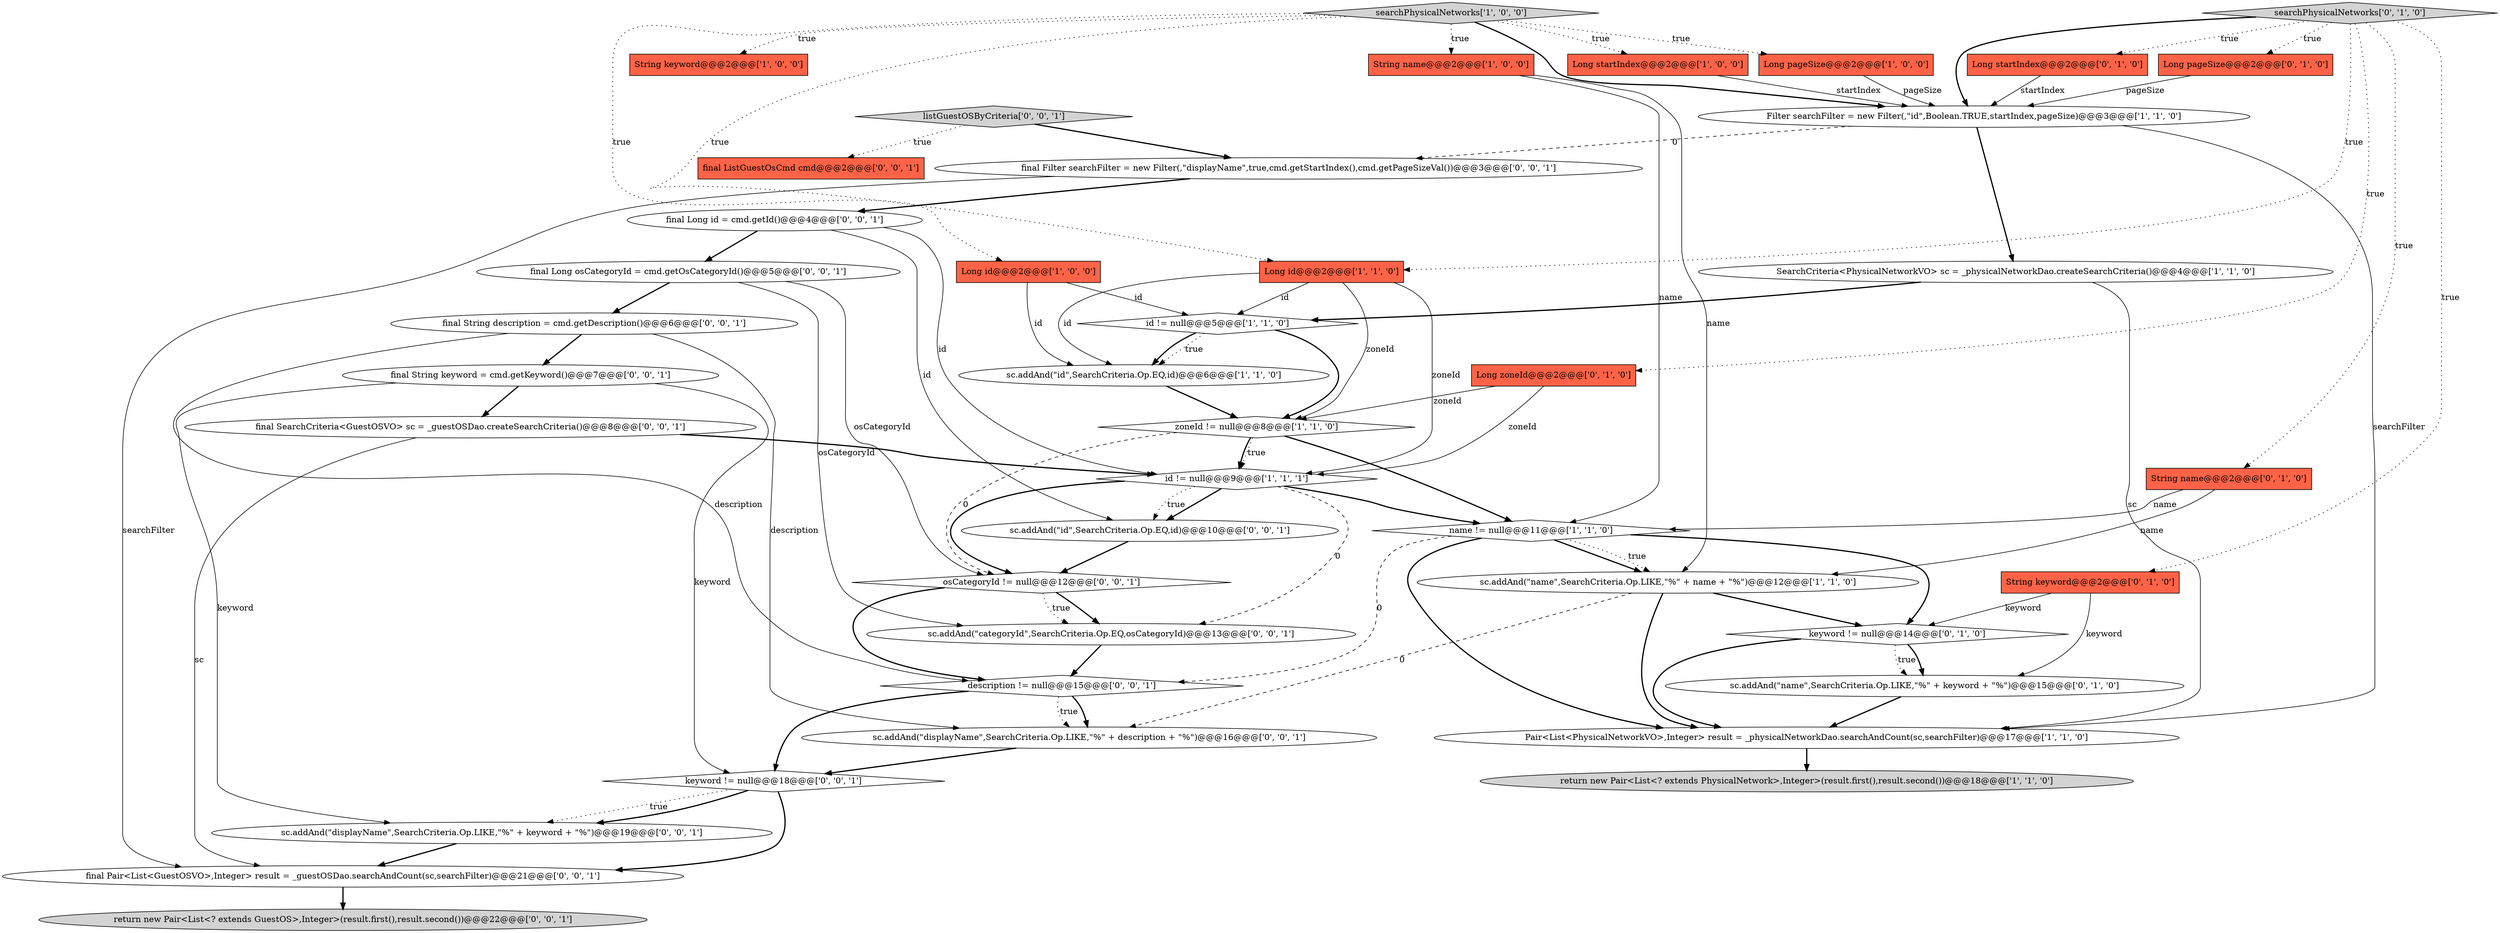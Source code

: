 digraph {
9 [style = filled, label = "String name@@@2@@@['1', '0', '0']", fillcolor = tomato, shape = box image = "AAA0AAABBB1BBB"];
12 [style = filled, label = "Long id@@@2@@@['1', '1', '0']", fillcolor = tomato, shape = box image = "AAA0AAABBB1BBB"];
4 [style = filled, label = "Long id@@@2@@@['1', '0', '0']", fillcolor = tomato, shape = box image = "AAA0AAABBB1BBB"];
18 [style = filled, label = "searchPhysicalNetworks['0', '1', '0']", fillcolor = lightgray, shape = diamond image = "AAA0AAABBB2BBB"];
0 [style = filled, label = "name != null@@@11@@@['1', '1', '0']", fillcolor = white, shape = diamond image = "AAA0AAABBB1BBB"];
3 [style = filled, label = "return new Pair<List<? extends PhysicalNetwork>,Integer>(result.first(),result.second())@@@18@@@['1', '1', '0']", fillcolor = lightgray, shape = ellipse image = "AAA0AAABBB1BBB"];
17 [style = filled, label = "String name@@@2@@@['0', '1', '0']", fillcolor = tomato, shape = box image = "AAA0AAABBB2BBB"];
25 [style = filled, label = "final Long osCategoryId = cmd.getOsCategoryId()@@@5@@@['0', '0', '1']", fillcolor = white, shape = ellipse image = "AAA0AAABBB3BBB"];
39 [style = filled, label = "sc.addAnd(\"id\",SearchCriteria.Op.EQ,id)@@@10@@@['0', '0', '1']", fillcolor = white, shape = ellipse image = "AAA0AAABBB3BBB"];
27 [style = filled, label = "final SearchCriteria<GuestOSVO> sc = _guestOSDao.createSearchCriteria()@@@8@@@['0', '0', '1']", fillcolor = white, shape = ellipse image = "AAA0AAABBB3BBB"];
35 [style = filled, label = "final Long id = cmd.getId()@@@4@@@['0', '0', '1']", fillcolor = white, shape = ellipse image = "AAA0AAABBB3BBB"];
21 [style = filled, label = "Long pageSize@@@2@@@['0', '1', '0']", fillcolor = tomato, shape = box image = "AAA0AAABBB2BBB"];
30 [style = filled, label = "description != null@@@15@@@['0', '0', '1']", fillcolor = white, shape = diamond image = "AAA0AAABBB3BBB"];
22 [style = filled, label = "Long startIndex@@@2@@@['0', '1', '0']", fillcolor = tomato, shape = box image = "AAA0AAABBB2BBB"];
32 [style = filled, label = "final ListGuestOsCmd cmd@@@2@@@['0', '0', '1']", fillcolor = tomato, shape = box image = "AAA0AAABBB3BBB"];
19 [style = filled, label = "String keyword@@@2@@@['0', '1', '0']", fillcolor = tomato, shape = box image = "AAA0AAABBB2BBB"];
40 [style = filled, label = "sc.addAnd(\"displayName\",SearchCriteria.Op.LIKE,\"%\" + keyword + \"%\")@@@19@@@['0', '0', '1']", fillcolor = white, shape = ellipse image = "AAA0AAABBB3BBB"];
7 [style = filled, label = "searchPhysicalNetworks['1', '0', '0']", fillcolor = lightgray, shape = diamond image = "AAA0AAABBB1BBB"];
34 [style = filled, label = "sc.addAnd(\"categoryId\",SearchCriteria.Op.EQ,osCategoryId)@@@13@@@['0', '0', '1']", fillcolor = white, shape = ellipse image = "AAA0AAABBB3BBB"];
24 [style = filled, label = "keyword != null@@@14@@@['0', '1', '0']", fillcolor = white, shape = diamond image = "AAA1AAABBB2BBB"];
2 [style = filled, label = "Long pageSize@@@2@@@['1', '0', '0']", fillcolor = tomato, shape = box image = "AAA0AAABBB1BBB"];
26 [style = filled, label = "final Filter searchFilter = new Filter(,\"displayName\",true,cmd.getStartIndex(),cmd.getPageSizeVal())@@@3@@@['0', '0', '1']", fillcolor = white, shape = ellipse image = "AAA0AAABBB3BBB"];
41 [style = filled, label = "return new Pair<List<? extends GuestOS>,Integer>(result.first(),result.second())@@@22@@@['0', '0', '1']", fillcolor = lightgray, shape = ellipse image = "AAA0AAABBB3BBB"];
31 [style = filled, label = "listGuestOSByCriteria['0', '0', '1']", fillcolor = lightgray, shape = diamond image = "AAA0AAABBB3BBB"];
15 [style = filled, label = "Pair<List<PhysicalNetworkVO>,Integer> result = _physicalNetworkDao.searchAndCount(sc,searchFilter)@@@17@@@['1', '1', '0']", fillcolor = white, shape = ellipse image = "AAA0AAABBB1BBB"];
38 [style = filled, label = "sc.addAnd(\"displayName\",SearchCriteria.Op.LIKE,\"%\" + description + \"%\")@@@16@@@['0', '0', '1']", fillcolor = white, shape = ellipse image = "AAA0AAABBB3BBB"];
23 [style = filled, label = "sc.addAnd(\"name\",SearchCriteria.Op.LIKE,\"%\" + keyword + \"%\")@@@15@@@['0', '1', '0']", fillcolor = white, shape = ellipse image = "AAA1AAABBB2BBB"];
11 [style = filled, label = "sc.addAnd(\"name\",SearchCriteria.Op.LIKE,\"%\" + name + \"%\")@@@12@@@['1', '1', '0']", fillcolor = white, shape = ellipse image = "AAA0AAABBB1BBB"];
10 [style = filled, label = "Filter searchFilter = new Filter(,\"id\",Boolean.TRUE,startIndex,pageSize)@@@3@@@['1', '1', '0']", fillcolor = white, shape = ellipse image = "AAA0AAABBB1BBB"];
14 [style = filled, label = "SearchCriteria<PhysicalNetworkVO> sc = _physicalNetworkDao.createSearchCriteria()@@@4@@@['1', '1', '0']", fillcolor = white, shape = ellipse image = "AAA0AAABBB1BBB"];
6 [style = filled, label = "zoneId != null@@@8@@@['1', '1', '0']", fillcolor = white, shape = diamond image = "AAA0AAABBB1BBB"];
8 [style = filled, label = "String keyword@@@2@@@['1', '0', '0']", fillcolor = tomato, shape = box image = "AAA0AAABBB1BBB"];
16 [style = filled, label = "id != null@@@9@@@['1', '1', '1']", fillcolor = white, shape = diamond image = "AAA0AAABBB1BBB"];
37 [style = filled, label = "osCategoryId != null@@@12@@@['0', '0', '1']", fillcolor = white, shape = diamond image = "AAA0AAABBB3BBB"];
1 [style = filled, label = "sc.addAnd(\"id\",SearchCriteria.Op.EQ,id)@@@6@@@['1', '1', '0']", fillcolor = white, shape = ellipse image = "AAA0AAABBB1BBB"];
36 [style = filled, label = "keyword != null@@@18@@@['0', '0', '1']", fillcolor = white, shape = diamond image = "AAA0AAABBB3BBB"];
13 [style = filled, label = "id != null@@@5@@@['1', '1', '0']", fillcolor = white, shape = diamond image = "AAA0AAABBB1BBB"];
5 [style = filled, label = "Long startIndex@@@2@@@['1', '0', '0']", fillcolor = tomato, shape = box image = "AAA0AAABBB1BBB"];
20 [style = filled, label = "Long zoneId@@@2@@@['0', '1', '0']", fillcolor = tomato, shape = box image = "AAA0AAABBB2BBB"];
29 [style = filled, label = "final String keyword = cmd.getKeyword()@@@7@@@['0', '0', '1']", fillcolor = white, shape = ellipse image = "AAA0AAABBB3BBB"];
33 [style = filled, label = "final Pair<List<GuestOSVO>,Integer> result = _guestOSDao.searchAndCount(sc,searchFilter)@@@21@@@['0', '0', '1']", fillcolor = white, shape = ellipse image = "AAA0AAABBB3BBB"];
28 [style = filled, label = "final String description = cmd.getDescription()@@@6@@@['0', '0', '1']", fillcolor = white, shape = ellipse image = "AAA0AAABBB3BBB"];
17->11 [style = solid, label="name"];
6->16 [style = dotted, label="true"];
38->36 [style = bold, label=""];
13->1 [style = dotted, label="true"];
26->35 [style = bold, label=""];
28->30 [style = solid, label="description"];
13->6 [style = bold, label=""];
16->0 [style = bold, label=""];
25->37 [style = solid, label="osCategoryId"];
30->38 [style = bold, label=""];
19->23 [style = solid, label="keyword"];
20->6 [style = solid, label="zoneId"];
11->38 [style = dashed, label="0"];
10->15 [style = solid, label="searchFilter"];
25->28 [style = bold, label=""];
0->15 [style = bold, label=""];
37->30 [style = bold, label=""];
5->10 [style = solid, label="startIndex"];
31->32 [style = dotted, label="true"];
13->1 [style = bold, label=""];
39->37 [style = bold, label=""];
28->29 [style = bold, label=""];
36->40 [style = dotted, label="true"];
17->0 [style = solid, label="name"];
16->39 [style = bold, label=""];
18->20 [style = dotted, label="true"];
16->34 [style = dashed, label="0"];
35->16 [style = solid, label="id"];
7->8 [style = dotted, label="true"];
14->13 [style = bold, label=""];
12->13 [style = solid, label="id"];
30->38 [style = dotted, label="true"];
31->26 [style = bold, label=""];
0->11 [style = bold, label=""];
7->5 [style = dotted, label="true"];
37->34 [style = bold, label=""];
18->17 [style = dotted, label="true"];
24->23 [style = dotted, label="true"];
18->21 [style = dotted, label="true"];
26->33 [style = solid, label="searchFilter"];
19->24 [style = solid, label="keyword"];
0->11 [style = dotted, label="true"];
18->19 [style = dotted, label="true"];
15->3 [style = bold, label=""];
27->33 [style = solid, label="sc"];
35->25 [style = bold, label=""];
36->40 [style = bold, label=""];
2->10 [style = solid, label="pageSize"];
34->30 [style = bold, label=""];
30->36 [style = bold, label=""];
10->14 [style = bold, label=""];
7->2 [style = dotted, label="true"];
37->34 [style = dotted, label="true"];
29->27 [style = bold, label=""];
7->4 [style = dotted, label="true"];
23->15 [style = bold, label=""];
22->10 [style = solid, label="startIndex"];
6->0 [style = bold, label=""];
16->37 [style = bold, label=""];
40->33 [style = bold, label=""];
11->15 [style = bold, label=""];
11->24 [style = bold, label=""];
33->41 [style = bold, label=""];
0->24 [style = bold, label=""];
6->16 [style = bold, label=""];
16->39 [style = dotted, label="true"];
29->40 [style = solid, label="keyword"];
12->6 [style = solid, label="zoneId"];
36->33 [style = bold, label=""];
10->26 [style = dashed, label="0"];
21->10 [style = solid, label="pageSize"];
20->16 [style = solid, label="zoneId"];
18->22 [style = dotted, label="true"];
24->23 [style = bold, label=""];
7->10 [style = bold, label=""];
9->0 [style = solid, label="name"];
29->36 [style = solid, label="keyword"];
35->39 [style = solid, label="id"];
7->12 [style = dotted, label="true"];
24->15 [style = bold, label=""];
25->34 [style = solid, label="osCategoryId"];
28->38 [style = solid, label="description"];
6->37 [style = dashed, label="0"];
9->11 [style = solid, label="name"];
12->16 [style = solid, label="zoneId"];
1->6 [style = bold, label=""];
7->9 [style = dotted, label="true"];
18->12 [style = dotted, label="true"];
4->13 [style = solid, label="id"];
27->16 [style = bold, label=""];
12->1 [style = solid, label="id"];
0->30 [style = dashed, label="0"];
4->1 [style = solid, label="id"];
18->10 [style = bold, label=""];
14->15 [style = solid, label="sc"];
}

